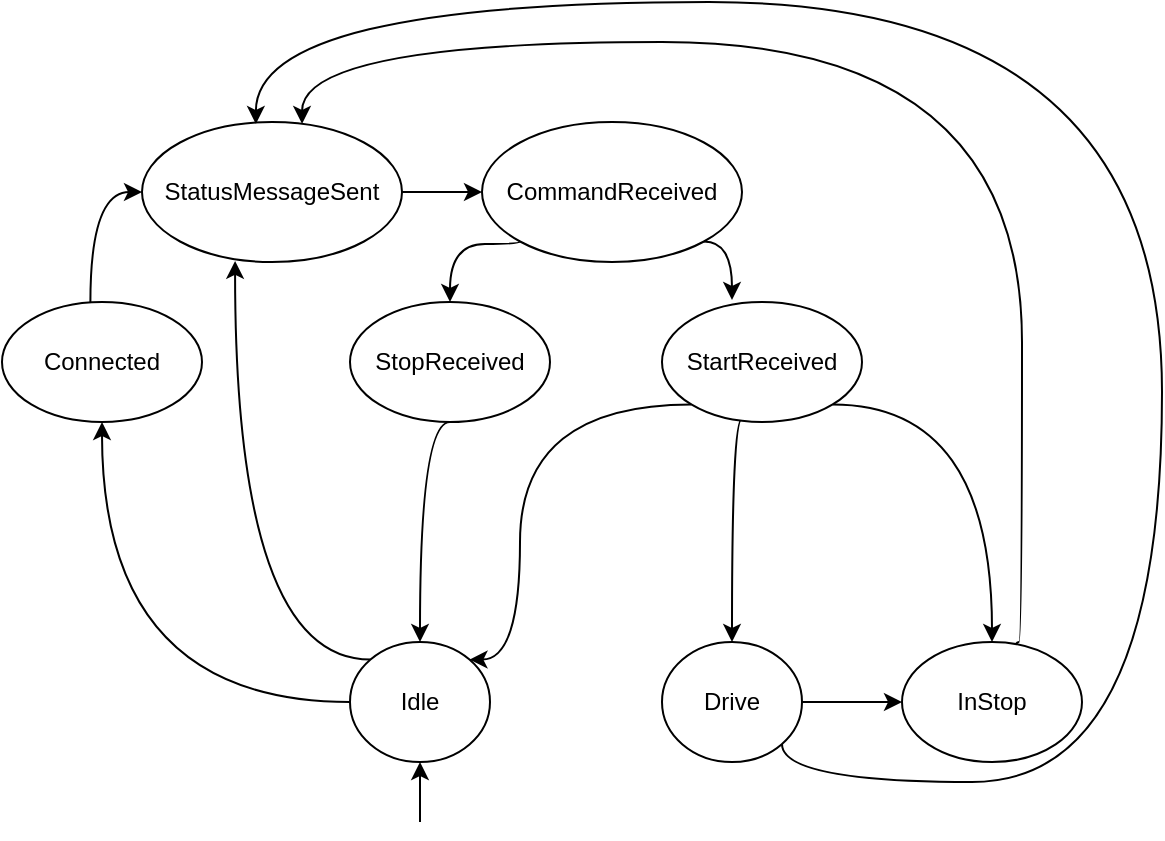 <mxfile version="18.1.3" type="device"><diagram id="ParKzbPk2bUIcsM_fx_o" name="Page-1"><mxGraphModel dx="782" dy="1189" grid="1" gridSize="10" guides="1" tooltips="1" connect="1" arrows="1" fold="1" page="1" pageScale="1" pageWidth="827" pageHeight="1169" math="0" shadow="0"><root><mxCell id="0"/><mxCell id="1" parent="0"/><mxCell id="yy9ngvyWrFifYrLDJ6yp-12" style="edgeStyle=orthogonalEdgeStyle;curved=1;orthogonalLoop=1;jettySize=auto;html=1;entryX=0;entryY=0.5;entryDx=0;entryDy=0;exitX=0.442;exitY=0;exitDx=0;exitDy=0;exitPerimeter=0;sketch=0;" parent="1" source="yy9ngvyWrFifYrLDJ6yp-1" target="yy9ngvyWrFifYrLDJ6yp-3" edge="1"><mxGeometry relative="1" as="geometry"><Array as="points"><mxPoint x="234" y="215"/></Array></mxGeometry></mxCell><mxCell id="yy9ngvyWrFifYrLDJ6yp-1" value="Connected" style="ellipse;whiteSpace=wrap;html=1;sketch=0;" parent="1" vertex="1"><mxGeometry x="190" y="270" width="100" height="60" as="geometry"/></mxCell><mxCell id="yy9ngvyWrFifYrLDJ6yp-13" style="edgeStyle=orthogonalEdgeStyle;curved=1;orthogonalLoop=1;jettySize=auto;html=1;entryX=0;entryY=0.5;entryDx=0;entryDy=0;sketch=0;" parent="1" source="yy9ngvyWrFifYrLDJ6yp-3" target="yy9ngvyWrFifYrLDJ6yp-4" edge="1"><mxGeometry relative="1" as="geometry"/></mxCell><mxCell id="yy9ngvyWrFifYrLDJ6yp-3" value="StatusMessageSent" style="ellipse;whiteSpace=wrap;html=1;sketch=0;" parent="1" vertex="1"><mxGeometry x="260" y="180" width="130" height="70" as="geometry"/></mxCell><mxCell id="yy9ngvyWrFifYrLDJ6yp-14" style="edgeStyle=orthogonalEdgeStyle;curved=1;orthogonalLoop=1;jettySize=auto;html=1;exitX=1;exitY=1;exitDx=0;exitDy=0;entryX=0.35;entryY=-0.017;entryDx=0;entryDy=0;entryPerimeter=0;sketch=0;" parent="1" source="yy9ngvyWrFifYrLDJ6yp-4" target="yy9ngvyWrFifYrLDJ6yp-6" edge="1"><mxGeometry relative="1" as="geometry"/></mxCell><mxCell id="yy9ngvyWrFifYrLDJ6yp-15" style="edgeStyle=orthogonalEdgeStyle;curved=1;orthogonalLoop=1;jettySize=auto;html=1;exitX=0;exitY=1;exitDx=0;exitDy=0;entryX=0.5;entryY=0;entryDx=0;entryDy=0;sketch=0;" parent="1" source="yy9ngvyWrFifYrLDJ6yp-4" target="yy9ngvyWrFifYrLDJ6yp-7" edge="1"><mxGeometry relative="1" as="geometry"><Array as="points"><mxPoint x="414" y="241"/></Array></mxGeometry></mxCell><mxCell id="yy9ngvyWrFifYrLDJ6yp-4" value="CommandReceived" style="ellipse;whiteSpace=wrap;html=1;sketch=0;" parent="1" vertex="1"><mxGeometry x="430" y="180" width="130" height="70" as="geometry"/></mxCell><mxCell id="yy9ngvyWrFifYrLDJ6yp-17" style="edgeStyle=orthogonalEdgeStyle;curved=1;orthogonalLoop=1;jettySize=auto;html=1;exitX=0.5;exitY=1;exitDx=0;exitDy=0;entryX=1;entryY=0;entryDx=0;entryDy=0;sketch=0;startArrow=none;" parent="1" target="yy9ngvyWrFifYrLDJ6yp-8" edge="1"><mxGeometry relative="1" as="geometry"><Array as="points"><mxPoint x="449" y="449"/></Array><mxPoint x="449" y="390" as="sourcePoint"/></mxGeometry></mxCell><mxCell id="y8DPSBCqGBOaAGYRV-XG-1" style="edgeStyle=orthogonalEdgeStyle;rounded=0;sketch=0;orthogonalLoop=1;jettySize=auto;html=1;exitX=0.4;exitY=0.972;exitDx=0;exitDy=0;entryX=0.5;entryY=0;entryDx=0;entryDy=0;curved=1;exitPerimeter=0;" parent="1" source="yy9ngvyWrFifYrLDJ6yp-6" target="yy9ngvyWrFifYrLDJ6yp-9" edge="1"><mxGeometry relative="1" as="geometry"><Array as="points"><mxPoint x="555" y="328"/></Array></mxGeometry></mxCell><mxCell id="y8DPSBCqGBOaAGYRV-XG-2" style="edgeStyle=orthogonalEdgeStyle;rounded=0;sketch=0;orthogonalLoop=1;jettySize=auto;html=1;exitX=1;exitY=1;exitDx=0;exitDy=0;entryX=0.5;entryY=0;entryDx=0;entryDy=0;curved=1;" parent="1" source="yy9ngvyWrFifYrLDJ6yp-6" target="yy9ngvyWrFifYrLDJ6yp-10" edge="1"><mxGeometry relative="1" as="geometry"/></mxCell><mxCell id="yy9ngvyWrFifYrLDJ6yp-6" value="StartReceived" style="ellipse;whiteSpace=wrap;html=1;sketch=0;" parent="1" vertex="1"><mxGeometry x="520" y="270" width="100" height="60" as="geometry"/></mxCell><mxCell id="yy9ngvyWrFifYrLDJ6yp-16" style="edgeStyle=orthogonalEdgeStyle;curved=1;orthogonalLoop=1;jettySize=auto;html=1;exitX=0.5;exitY=1;exitDx=0;exitDy=0;entryX=0.5;entryY=0;entryDx=0;entryDy=0;sketch=0;" parent="1" source="yy9ngvyWrFifYrLDJ6yp-7" target="yy9ngvyWrFifYrLDJ6yp-8" edge="1"><mxGeometry relative="1" as="geometry"><Array as="points"><mxPoint x="399" y="330"/></Array></mxGeometry></mxCell><mxCell id="yy9ngvyWrFifYrLDJ6yp-7" value="StopReceived" style="ellipse;whiteSpace=wrap;html=1;sketch=0;" parent="1" vertex="1"><mxGeometry x="364" y="270" width="100" height="60" as="geometry"/></mxCell><mxCell id="yy9ngvyWrFifYrLDJ6yp-11" style="edgeStyle=orthogonalEdgeStyle;orthogonalLoop=1;jettySize=auto;html=1;curved=1;entryX=0.5;entryY=1;entryDx=0;entryDy=0;exitX=0;exitY=0.5;exitDx=0;exitDy=0;sketch=0;" parent="1" source="yy9ngvyWrFifYrLDJ6yp-8" target="yy9ngvyWrFifYrLDJ6yp-1" edge="1"><mxGeometry relative="1" as="geometry"><Array as="points"><mxPoint x="240" y="470"/></Array></mxGeometry></mxCell><mxCell id="yy9ngvyWrFifYrLDJ6yp-22" style="edgeStyle=orthogonalEdgeStyle;curved=1;orthogonalLoop=1;jettySize=auto;html=1;exitX=0;exitY=0;exitDx=0;exitDy=0;entryX=0.358;entryY=0.992;entryDx=0;entryDy=0;entryPerimeter=0;sketch=0;" parent="1" source="yy9ngvyWrFifYrLDJ6yp-8" target="yy9ngvyWrFifYrLDJ6yp-3" edge="1"><mxGeometry relative="1" as="geometry"><mxPoint x="360" y="370" as="targetPoint"/><Array as="points"><mxPoint x="306" y="449"/></Array></mxGeometry></mxCell><mxCell id="yy9ngvyWrFifYrLDJ6yp-8" value="Idle" style="ellipse;whiteSpace=wrap;html=1;sketch=0;" parent="1" vertex="1"><mxGeometry x="364" y="440" width="70" height="60" as="geometry"/></mxCell><mxCell id="y8DPSBCqGBOaAGYRV-XG-3" style="edgeStyle=orthogonalEdgeStyle;curved=1;rounded=0;sketch=0;orthogonalLoop=1;jettySize=auto;html=1;entryX=0.438;entryY=0.014;entryDx=0;entryDy=0;entryPerimeter=0;" parent="1" target="yy9ngvyWrFifYrLDJ6yp-3" edge="1"><mxGeometry relative="1" as="geometry"><mxPoint x="580" y="491" as="sourcePoint"/><Array as="points"><mxPoint x="580" y="510"/><mxPoint x="770" y="510"/><mxPoint x="770" y="120"/><mxPoint x="317" y="120"/></Array></mxGeometry></mxCell><mxCell id="y8DPSBCqGBOaAGYRV-XG-5" style="edgeStyle=orthogonalEdgeStyle;curved=1;rounded=0;sketch=0;orthogonalLoop=1;jettySize=auto;html=1;exitX=1;exitY=0.5;exitDx=0;exitDy=0;entryX=0;entryY=0.5;entryDx=0;entryDy=0;" parent="1" source="yy9ngvyWrFifYrLDJ6yp-9" target="yy9ngvyWrFifYrLDJ6yp-10" edge="1"><mxGeometry relative="1" as="geometry"/></mxCell><mxCell id="yy9ngvyWrFifYrLDJ6yp-9" value="Drive" style="ellipse;whiteSpace=wrap;html=1;sketch=0;" parent="1" vertex="1"><mxGeometry x="520" y="440" width="70" height="60" as="geometry"/></mxCell><mxCell id="yy9ngvyWrFifYrLDJ6yp-26" style="edgeStyle=orthogonalEdgeStyle;curved=1;orthogonalLoop=1;jettySize=auto;html=1;exitX=0.744;exitY=0.083;exitDx=0;exitDy=0;sketch=0;exitPerimeter=0;" parent="1" source="yy9ngvyWrFifYrLDJ6yp-10" target="yy9ngvyWrFifYrLDJ6yp-3" edge="1"><mxGeometry relative="1" as="geometry"><mxPoint x="340" y="190" as="targetPoint"/><Array as="points"><mxPoint x="697" y="440"/><mxPoint x="700" y="440"/><mxPoint x="700" y="140"/><mxPoint x="340" y="140"/></Array></mxGeometry></mxCell><mxCell id="yy9ngvyWrFifYrLDJ6yp-10" value="InStop" style="ellipse;whiteSpace=wrap;html=1;sketch=0;" parent="1" vertex="1"><mxGeometry x="640" y="440" width="90" height="60" as="geometry"/></mxCell><mxCell id="yy9ngvyWrFifYrLDJ6yp-29" value="" style="edgeStyle=orthogonalEdgeStyle;curved=1;orthogonalLoop=1;jettySize=auto;html=1;exitX=0;exitY=1;exitDx=0;exitDy=0;sketch=0;endArrow=none;" parent="1" source="yy9ngvyWrFifYrLDJ6yp-6" edge="1"><mxGeometry relative="1" as="geometry"><mxPoint x="534.563" y="321.164" as="sourcePoint"/><mxPoint x="449" y="390" as="targetPoint"/><Array as="points"><mxPoint x="449" y="321"/></Array></mxGeometry></mxCell><mxCell id="nMvyMwYcepWOyb2wJAe8-1" value="" style="endArrow=classic;html=1;rounded=0;entryX=0.5;entryY=1;entryDx=0;entryDy=0;" parent="1" target="yy9ngvyWrFifYrLDJ6yp-8" edge="1"><mxGeometry width="50" height="50" relative="1" as="geometry"><mxPoint x="399" y="530" as="sourcePoint"/><mxPoint x="400" y="510" as="targetPoint"/></mxGeometry></mxCell></root></mxGraphModel></diagram></mxfile>